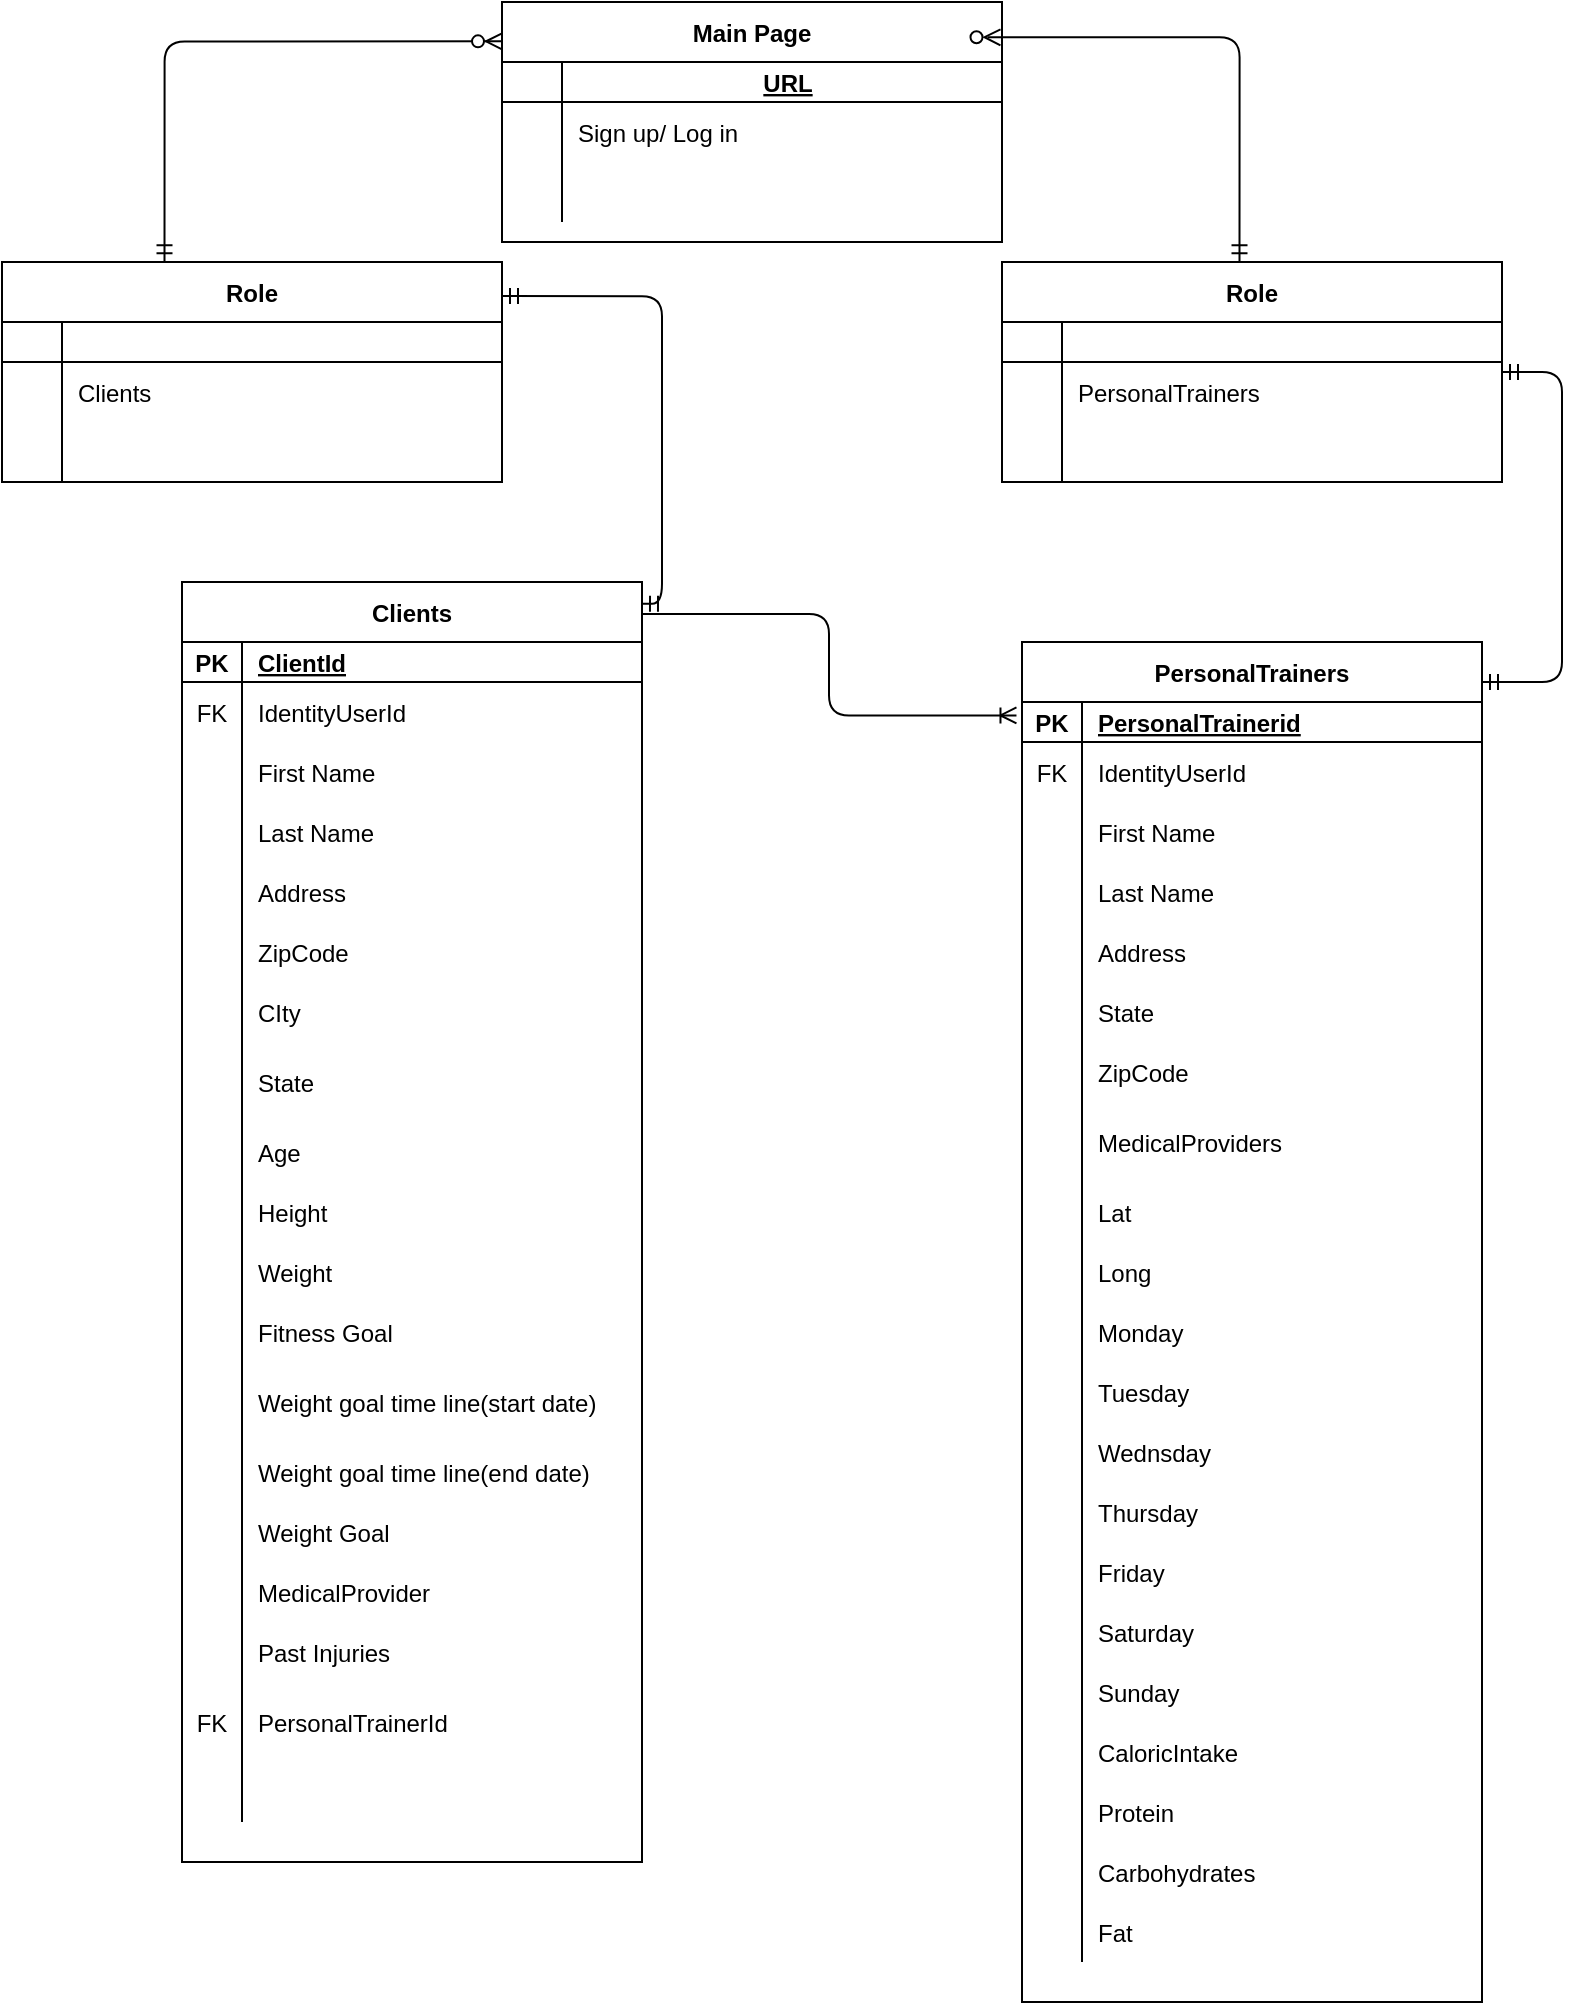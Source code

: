 <mxfile version="13.7.9" type="device"><diagram id="R2lEEEUBdFMjLlhIrx00" name="Page-1"><mxGraphModel dx="768" dy="1622" grid="1" gridSize="10" guides="1" tooltips="1" connect="1" arrows="1" fold="1" page="1" pageScale="1" pageWidth="850" pageHeight="1100" math="0" shadow="0" extFonts="Permanent Marker^https://fonts.googleapis.com/css?family=Permanent+Marker"><root><mxCell id="0"/><mxCell id="1" parent="0"/><mxCell id="dUUum6lANjDdnKaQdcMv-35" value="" style="edgeStyle=orthogonalEdgeStyle;fontSize=12;html=1;endArrow=ERzeroToMany;startArrow=ERmandOne;exitX=0.325;exitY=-0.003;exitDx=0;exitDy=0;exitPerimeter=0;entryX=0;entryY=0.164;entryDx=0;entryDy=0;entryPerimeter=0;" parent="1" source="C-vyLk0tnHw3VtMMgP7b-2" target="C-vyLk0tnHw3VtMMgP7b-13" edge="1"><mxGeometry width="100" height="100" relative="1" as="geometry"><mxPoint x="160" y="-60" as="sourcePoint"/><mxPoint x="270" y="-410" as="targetPoint"/></mxGeometry></mxCell><mxCell id="C-vyLk0tnHw3VtMMgP7b-13" value="Main Page" style="shape=table;startSize=30;container=1;collapsible=1;childLayout=tableLayout;fixedRows=1;rowLines=0;fontStyle=1;align=center;resizeLast=1;" parent="1" vertex="1"><mxGeometry x="270" y="-640" width="250" height="120" as="geometry"/></mxCell><mxCell id="C-vyLk0tnHw3VtMMgP7b-14" value="" style="shape=partialRectangle;collapsible=0;dropTarget=0;pointerEvents=0;fillColor=none;points=[[0,0.5],[1,0.5]];portConstraint=eastwest;top=0;left=0;right=0;bottom=1;" parent="C-vyLk0tnHw3VtMMgP7b-13" vertex="1"><mxGeometry y="30" width="250" height="20" as="geometry"/></mxCell><mxCell id="C-vyLk0tnHw3VtMMgP7b-15" value="" style="shape=partialRectangle;overflow=hidden;connectable=0;fillColor=none;top=0;left=0;bottom=0;right=0;fontStyle=1;" parent="C-vyLk0tnHw3VtMMgP7b-14" vertex="1"><mxGeometry width="30" height="20" as="geometry"/></mxCell><mxCell id="C-vyLk0tnHw3VtMMgP7b-16" value="URL" style="shape=partialRectangle;overflow=hidden;connectable=0;fillColor=none;top=0;left=0;bottom=0;right=0;align=center;spacingLeft=6;fontStyle=5;" parent="C-vyLk0tnHw3VtMMgP7b-14" vertex="1"><mxGeometry x="30" width="220" height="20" as="geometry"/></mxCell><mxCell id="C-vyLk0tnHw3VtMMgP7b-17" value="" style="shape=partialRectangle;collapsible=0;dropTarget=0;pointerEvents=0;fillColor=none;points=[[0,0.5],[1,0.5]];portConstraint=eastwest;top=0;left=0;right=0;bottom=0;" parent="C-vyLk0tnHw3VtMMgP7b-13" vertex="1"><mxGeometry y="50" width="250" height="30" as="geometry"/></mxCell><mxCell id="C-vyLk0tnHw3VtMMgP7b-18" value="" style="shape=partialRectangle;overflow=hidden;connectable=0;fillColor=none;top=0;left=0;bottom=0;right=0;" parent="C-vyLk0tnHw3VtMMgP7b-17" vertex="1"><mxGeometry width="30" height="30" as="geometry"/></mxCell><mxCell id="C-vyLk0tnHw3VtMMgP7b-19" value="Sign up/ Log in" style="shape=partialRectangle;overflow=hidden;connectable=0;fillColor=none;top=0;left=0;bottom=0;right=0;align=left;spacingLeft=6;" parent="C-vyLk0tnHw3VtMMgP7b-17" vertex="1"><mxGeometry x="30" width="220" height="30" as="geometry"/></mxCell><mxCell id="C-vyLk0tnHw3VtMMgP7b-20" value="" style="shape=partialRectangle;collapsible=0;dropTarget=0;pointerEvents=0;fillColor=none;points=[[0,0.5],[1,0.5]];portConstraint=eastwest;top=0;left=0;right=0;bottom=0;" parent="C-vyLk0tnHw3VtMMgP7b-13" vertex="1"><mxGeometry y="80" width="250" height="30" as="geometry"/></mxCell><mxCell id="C-vyLk0tnHw3VtMMgP7b-21" value="" style="shape=partialRectangle;overflow=hidden;connectable=0;fillColor=none;top=0;left=0;bottom=0;right=0;" parent="C-vyLk0tnHw3VtMMgP7b-20" vertex="1"><mxGeometry width="30" height="30" as="geometry"/></mxCell><mxCell id="C-vyLk0tnHw3VtMMgP7b-22" value="" style="shape=partialRectangle;overflow=hidden;connectable=0;fillColor=none;top=0;left=0;bottom=0;right=0;align=left;spacingLeft=6;" parent="C-vyLk0tnHw3VtMMgP7b-20" vertex="1"><mxGeometry x="30" width="220" height="30" as="geometry"/></mxCell><mxCell id="PxkCsWGZESOvY6y4Vche-11" value="" style="edgeStyle=orthogonalEdgeStyle;fontSize=12;html=1;endArrow=ERzeroToMany;startArrow=ERmandOne;exitX=0.475;exitY=-0.003;exitDx=0;exitDy=0;exitPerimeter=0;entryX=0.997;entryY=0.147;entryDx=0;entryDy=0;entryPerimeter=0;" parent="1" source="PxkCsWGZESOvY6y4Vche-1" target="C-vyLk0tnHw3VtMMgP7b-13" edge="1"><mxGeometry width="100" height="100" relative="1" as="geometry"><mxPoint x="620" y="-490.01" as="sourcePoint"/><mxPoint x="778.75" y="-610.0" as="targetPoint"/></mxGeometry></mxCell><mxCell id="C-vyLk0tnHw3VtMMgP7b-2" value="Role" style="shape=table;startSize=30;container=1;collapsible=1;childLayout=tableLayout;fixedRows=1;rowLines=0;fontStyle=1;align=center;resizeLast=1;" parent="1" vertex="1"><mxGeometry x="20" y="-510" width="250" height="110" as="geometry"/></mxCell><mxCell id="C-vyLk0tnHw3VtMMgP7b-3" value="" style="shape=partialRectangle;collapsible=0;dropTarget=0;pointerEvents=0;fillColor=none;points=[[0,0.5],[1,0.5]];portConstraint=eastwest;top=0;left=0;right=0;bottom=1;" parent="C-vyLk0tnHw3VtMMgP7b-2" vertex="1"><mxGeometry y="30" width="250" height="20" as="geometry"/></mxCell><mxCell id="C-vyLk0tnHw3VtMMgP7b-4" value="" style="shape=partialRectangle;overflow=hidden;connectable=0;fillColor=none;top=0;left=0;bottom=0;right=0;fontStyle=1;" parent="C-vyLk0tnHw3VtMMgP7b-3" vertex="1"><mxGeometry width="30" height="20" as="geometry"/></mxCell><mxCell id="C-vyLk0tnHw3VtMMgP7b-5" value="" style="shape=partialRectangle;overflow=hidden;connectable=0;fillColor=none;top=0;left=0;bottom=0;right=0;align=left;spacingLeft=6;fontStyle=5;" parent="C-vyLk0tnHw3VtMMgP7b-3" vertex="1"><mxGeometry x="30" width="220" height="20" as="geometry"/></mxCell><mxCell id="C-vyLk0tnHw3VtMMgP7b-6" value="" style="shape=partialRectangle;collapsible=0;dropTarget=0;pointerEvents=0;fillColor=none;points=[[0,0.5],[1,0.5]];portConstraint=eastwest;top=0;left=0;right=0;bottom=0;" parent="C-vyLk0tnHw3VtMMgP7b-2" vertex="1"><mxGeometry y="50" width="250" height="30" as="geometry"/></mxCell><mxCell id="C-vyLk0tnHw3VtMMgP7b-7" value="" style="shape=partialRectangle;overflow=hidden;connectable=0;fillColor=none;top=0;left=0;bottom=0;right=0;" parent="C-vyLk0tnHw3VtMMgP7b-6" vertex="1"><mxGeometry width="30" height="30" as="geometry"/></mxCell><mxCell id="C-vyLk0tnHw3VtMMgP7b-8" value="Clients" style="shape=partialRectangle;overflow=hidden;connectable=0;fillColor=none;top=0;left=0;bottom=0;right=0;align=left;spacingLeft=6;" parent="C-vyLk0tnHw3VtMMgP7b-6" vertex="1"><mxGeometry x="30" width="220" height="30" as="geometry"/></mxCell><mxCell id="C-vyLk0tnHw3VtMMgP7b-9" value="" style="shape=partialRectangle;collapsible=0;dropTarget=0;pointerEvents=0;fillColor=none;points=[[0,0.5],[1,0.5]];portConstraint=eastwest;top=0;left=0;right=0;bottom=0;" parent="C-vyLk0tnHw3VtMMgP7b-2" vertex="1"><mxGeometry y="80" width="250" height="30" as="geometry"/></mxCell><mxCell id="C-vyLk0tnHw3VtMMgP7b-10" value="" style="shape=partialRectangle;overflow=hidden;connectable=0;fillColor=none;top=0;left=0;bottom=0;right=0;" parent="C-vyLk0tnHw3VtMMgP7b-9" vertex="1"><mxGeometry width="30" height="30" as="geometry"/></mxCell><mxCell id="C-vyLk0tnHw3VtMMgP7b-11" value="" style="shape=partialRectangle;overflow=hidden;connectable=0;fillColor=none;top=0;left=0;bottom=0;right=0;align=left;spacingLeft=6;" parent="C-vyLk0tnHw3VtMMgP7b-9" vertex="1"><mxGeometry x="30" width="220" height="30" as="geometry"/></mxCell><mxCell id="PxkCsWGZESOvY6y4Vche-1" value="Role" style="shape=table;startSize=30;container=1;collapsible=1;childLayout=tableLayout;fixedRows=1;rowLines=0;fontStyle=1;align=center;resizeLast=1;" parent="1" vertex="1"><mxGeometry x="520" y="-510" width="250" height="110" as="geometry"/></mxCell><mxCell id="PxkCsWGZESOvY6y4Vche-2" value="" style="shape=partialRectangle;collapsible=0;dropTarget=0;pointerEvents=0;fillColor=none;points=[[0,0.5],[1,0.5]];portConstraint=eastwest;top=0;left=0;right=0;bottom=1;" parent="PxkCsWGZESOvY6y4Vche-1" vertex="1"><mxGeometry y="30" width="250" height="20" as="geometry"/></mxCell><mxCell id="PxkCsWGZESOvY6y4Vche-3" value="" style="shape=partialRectangle;overflow=hidden;connectable=0;fillColor=none;top=0;left=0;bottom=0;right=0;fontStyle=1;" parent="PxkCsWGZESOvY6y4Vche-2" vertex="1"><mxGeometry width="30" height="20" as="geometry"/></mxCell><mxCell id="PxkCsWGZESOvY6y4Vche-4" value="" style="shape=partialRectangle;overflow=hidden;connectable=0;fillColor=none;top=0;left=0;bottom=0;right=0;align=left;spacingLeft=6;fontStyle=5;" parent="PxkCsWGZESOvY6y4Vche-2" vertex="1"><mxGeometry x="30" width="220" height="20" as="geometry"/></mxCell><mxCell id="PxkCsWGZESOvY6y4Vche-5" value="" style="shape=partialRectangle;collapsible=0;dropTarget=0;pointerEvents=0;fillColor=none;points=[[0,0.5],[1,0.5]];portConstraint=eastwest;top=0;left=0;right=0;bottom=0;" parent="PxkCsWGZESOvY6y4Vche-1" vertex="1"><mxGeometry y="50" width="250" height="30" as="geometry"/></mxCell><mxCell id="PxkCsWGZESOvY6y4Vche-6" value="" style="shape=partialRectangle;overflow=hidden;connectable=0;fillColor=none;top=0;left=0;bottom=0;right=0;" parent="PxkCsWGZESOvY6y4Vche-5" vertex="1"><mxGeometry width="30" height="30" as="geometry"/></mxCell><mxCell id="PxkCsWGZESOvY6y4Vche-7" value="PersonalTrainers" style="shape=partialRectangle;overflow=hidden;connectable=0;fillColor=none;top=0;left=0;bottom=0;right=0;align=left;spacingLeft=6;" parent="PxkCsWGZESOvY6y4Vche-5" vertex="1"><mxGeometry x="30" width="220" height="30" as="geometry"/></mxCell><mxCell id="PxkCsWGZESOvY6y4Vche-8" value="" style="shape=partialRectangle;collapsible=0;dropTarget=0;pointerEvents=0;fillColor=none;points=[[0,0.5],[1,0.5]];portConstraint=eastwest;top=0;left=0;right=0;bottom=0;" parent="PxkCsWGZESOvY6y4Vche-1" vertex="1"><mxGeometry y="80" width="250" height="30" as="geometry"/></mxCell><mxCell id="PxkCsWGZESOvY6y4Vche-9" value="" style="shape=partialRectangle;overflow=hidden;connectable=0;fillColor=none;top=0;left=0;bottom=0;right=0;" parent="PxkCsWGZESOvY6y4Vche-8" vertex="1"><mxGeometry width="30" height="30" as="geometry"/></mxCell><mxCell id="PxkCsWGZESOvY6y4Vche-10" value="" style="shape=partialRectangle;overflow=hidden;connectable=0;fillColor=none;top=0;left=0;bottom=0;right=0;align=left;spacingLeft=6;" parent="PxkCsWGZESOvY6y4Vche-8" vertex="1"><mxGeometry x="30" width="220" height="30" as="geometry"/></mxCell><mxCell id="PxkCsWGZESOvY6y4Vche-87" value="" style="edgeStyle=elbowEdgeStyle;fontSize=12;html=1;endArrow=ERoneToMany;exitX=0.997;exitY=0.025;exitDx=0;exitDy=0;exitPerimeter=0;entryX=-0.012;entryY=0.054;entryDx=0;entryDy=0;entryPerimeter=0;" parent="1" source="C-vyLk0tnHw3VtMMgP7b-23" target="PxkCsWGZESOvY6y4Vche-47" edge="1"><mxGeometry width="100" height="100" relative="1" as="geometry"><mxPoint x="530" y="-380" as="sourcePoint"/><mxPoint x="510" y="-200" as="targetPoint"/></mxGeometry></mxCell><mxCell id="C-vyLk0tnHw3VtMMgP7b-23" value="Clients" style="shape=table;startSize=30;container=1;collapsible=1;childLayout=tableLayout;fixedRows=1;rowLines=0;fontStyle=1;align=center;resizeLast=1;" parent="1" vertex="1"><mxGeometry x="110" y="-350" width="230" height="640" as="geometry"/></mxCell><mxCell id="C-vyLk0tnHw3VtMMgP7b-24" value="" style="shape=partialRectangle;collapsible=0;dropTarget=0;pointerEvents=0;fillColor=none;points=[[0,0.5],[1,0.5]];portConstraint=eastwest;top=0;left=0;right=0;bottom=1;" parent="C-vyLk0tnHw3VtMMgP7b-23" vertex="1"><mxGeometry y="30" width="230" height="20" as="geometry"/></mxCell><mxCell id="C-vyLk0tnHw3VtMMgP7b-25" value="PK" style="shape=partialRectangle;overflow=hidden;connectable=0;fillColor=none;top=0;left=0;bottom=0;right=0;fontStyle=1;" parent="C-vyLk0tnHw3VtMMgP7b-24" vertex="1"><mxGeometry width="30" height="20" as="geometry"/></mxCell><mxCell id="C-vyLk0tnHw3VtMMgP7b-26" value="ClientId" style="shape=partialRectangle;overflow=hidden;connectable=0;fillColor=none;top=0;left=0;bottom=0;right=0;align=left;spacingLeft=6;fontStyle=5;" parent="C-vyLk0tnHw3VtMMgP7b-24" vertex="1"><mxGeometry x="30" width="200" height="20" as="geometry"/></mxCell><mxCell id="PxkCsWGZESOvY6y4Vche-12" value="" style="shape=partialRectangle;collapsible=0;dropTarget=0;pointerEvents=0;fillColor=none;points=[[0,0.5],[1,0.5]];portConstraint=eastwest;top=0;left=0;right=0;bottom=0;" parent="C-vyLk0tnHw3VtMMgP7b-23" vertex="1"><mxGeometry y="50" width="230" height="30" as="geometry"/></mxCell><mxCell id="PxkCsWGZESOvY6y4Vche-13" value="FK" style="shape=partialRectangle;overflow=hidden;connectable=0;fillColor=none;top=0;left=0;bottom=0;right=0;" parent="PxkCsWGZESOvY6y4Vche-12" vertex="1"><mxGeometry width="30" height="30" as="geometry"/></mxCell><mxCell id="PxkCsWGZESOvY6y4Vche-14" value="IdentityUserId" style="shape=partialRectangle;overflow=hidden;connectable=0;fillColor=none;top=0;left=0;bottom=0;right=0;align=left;spacingLeft=6;" parent="PxkCsWGZESOvY6y4Vche-12" vertex="1"><mxGeometry x="30" width="200" height="30" as="geometry"/></mxCell><mxCell id="dUUum6lANjDdnKaQdcMv-14" value="" style="shape=partialRectangle;collapsible=0;dropTarget=0;pointerEvents=0;fillColor=none;points=[[0,0.5],[1,0.5]];portConstraint=eastwest;top=0;left=0;right=0;bottom=0;" parent="C-vyLk0tnHw3VtMMgP7b-23" vertex="1"><mxGeometry y="80" width="230" height="30" as="geometry"/></mxCell><mxCell id="dUUum6lANjDdnKaQdcMv-15" value="" style="shape=partialRectangle;overflow=hidden;connectable=0;fillColor=none;top=0;left=0;bottom=0;right=0;" parent="dUUum6lANjDdnKaQdcMv-14" vertex="1"><mxGeometry width="30" height="30" as="geometry"/></mxCell><mxCell id="dUUum6lANjDdnKaQdcMv-16" value="First Name" style="shape=partialRectangle;overflow=hidden;connectable=0;fillColor=none;top=0;left=0;bottom=0;right=0;align=left;spacingLeft=6;" parent="dUUum6lANjDdnKaQdcMv-14" vertex="1"><mxGeometry x="30" width="200" height="30" as="geometry"/></mxCell><mxCell id="dUUum6lANjDdnKaQdcMv-17" value="" style="shape=partialRectangle;collapsible=0;dropTarget=0;pointerEvents=0;fillColor=none;points=[[0,0.5],[1,0.5]];portConstraint=eastwest;top=0;left=0;right=0;bottom=0;" parent="C-vyLk0tnHw3VtMMgP7b-23" vertex="1"><mxGeometry y="110" width="230" height="30" as="geometry"/></mxCell><mxCell id="dUUum6lANjDdnKaQdcMv-18" value="" style="shape=partialRectangle;overflow=hidden;connectable=0;fillColor=none;top=0;left=0;bottom=0;right=0;" parent="dUUum6lANjDdnKaQdcMv-17" vertex="1"><mxGeometry width="30" height="30" as="geometry"/></mxCell><mxCell id="dUUum6lANjDdnKaQdcMv-19" value="Last Name" style="shape=partialRectangle;overflow=hidden;connectable=0;fillColor=none;top=0;left=0;bottom=0;right=0;align=left;spacingLeft=6;" parent="dUUum6lANjDdnKaQdcMv-17" vertex="1"><mxGeometry x="30" width="200" height="30" as="geometry"/></mxCell><mxCell id="dUUum6lANjDdnKaQdcMv-20" value="" style="shape=partialRectangle;collapsible=0;dropTarget=0;pointerEvents=0;fillColor=none;points=[[0,0.5],[1,0.5]];portConstraint=eastwest;top=0;left=0;right=0;bottom=0;" parent="C-vyLk0tnHw3VtMMgP7b-23" vertex="1"><mxGeometry y="140" width="230" height="30" as="geometry"/></mxCell><mxCell id="dUUum6lANjDdnKaQdcMv-21" value="" style="shape=partialRectangle;overflow=hidden;connectable=0;fillColor=none;top=0;left=0;bottom=0;right=0;" parent="dUUum6lANjDdnKaQdcMv-20" vertex="1"><mxGeometry width="30" height="30" as="geometry"/></mxCell><mxCell id="dUUum6lANjDdnKaQdcMv-22" value="Address" style="shape=partialRectangle;overflow=hidden;connectable=0;fillColor=none;top=0;left=0;bottom=0;right=0;align=left;spacingLeft=6;" parent="dUUum6lANjDdnKaQdcMv-20" vertex="1"><mxGeometry x="30" width="200" height="30" as="geometry"/></mxCell><mxCell id="dUUum6lANjDdnKaQdcMv-23" value="" style="shape=partialRectangle;collapsible=0;dropTarget=0;pointerEvents=0;fillColor=none;points=[[0,0.5],[1,0.5]];portConstraint=eastwest;top=0;left=0;right=0;bottom=0;" parent="C-vyLk0tnHw3VtMMgP7b-23" vertex="1"><mxGeometry y="170" width="230" height="30" as="geometry"/></mxCell><mxCell id="dUUum6lANjDdnKaQdcMv-24" value="" style="shape=partialRectangle;overflow=hidden;connectable=0;fillColor=none;top=0;left=0;bottom=0;right=0;" parent="dUUum6lANjDdnKaQdcMv-23" vertex="1"><mxGeometry width="30" height="30" as="geometry"/></mxCell><mxCell id="dUUum6lANjDdnKaQdcMv-25" value="ZipCode" style="shape=partialRectangle;overflow=hidden;connectable=0;fillColor=none;top=0;left=0;bottom=0;right=0;align=left;spacingLeft=6;" parent="dUUum6lANjDdnKaQdcMv-23" vertex="1"><mxGeometry x="30" width="200" height="30" as="geometry"/></mxCell><mxCell id="dUUum6lANjDdnKaQdcMv-26" value="" style="shape=partialRectangle;collapsible=0;dropTarget=0;pointerEvents=0;fillColor=none;points=[[0,0.5],[1,0.5]];portConstraint=eastwest;top=0;left=0;right=0;bottom=0;" parent="C-vyLk0tnHw3VtMMgP7b-23" vertex="1"><mxGeometry y="200" width="230" height="30" as="geometry"/></mxCell><mxCell id="dUUum6lANjDdnKaQdcMv-27" value="" style="shape=partialRectangle;overflow=hidden;connectable=0;fillColor=none;top=0;left=0;bottom=0;right=0;" parent="dUUum6lANjDdnKaQdcMv-26" vertex="1"><mxGeometry width="30" height="30" as="geometry"/></mxCell><mxCell id="dUUum6lANjDdnKaQdcMv-28" value="CIty" style="shape=partialRectangle;overflow=hidden;connectable=0;fillColor=none;top=0;left=0;bottom=0;right=0;align=left;spacingLeft=6;" parent="dUUum6lANjDdnKaQdcMv-26" vertex="1"><mxGeometry x="30" width="200" height="30" as="geometry"/></mxCell><mxCell id="dUUum6lANjDdnKaQdcMv-29" value="" style="shape=partialRectangle;collapsible=0;dropTarget=0;pointerEvents=0;fillColor=none;points=[[0,0.5],[1,0.5]];portConstraint=eastwest;top=0;left=0;right=0;bottom=0;" parent="C-vyLk0tnHw3VtMMgP7b-23" vertex="1"><mxGeometry y="230" width="230" height="40" as="geometry"/></mxCell><mxCell id="dUUum6lANjDdnKaQdcMv-30" value="" style="shape=partialRectangle;overflow=hidden;connectable=0;fillColor=none;top=0;left=0;bottom=0;right=0;" parent="dUUum6lANjDdnKaQdcMv-29" vertex="1"><mxGeometry width="30" height="40" as="geometry"/></mxCell><mxCell id="dUUum6lANjDdnKaQdcMv-31" value="State" style="shape=partialRectangle;overflow=hidden;connectable=0;fillColor=none;top=0;left=0;bottom=0;right=0;align=left;spacingLeft=6;" parent="dUUum6lANjDdnKaQdcMv-29" vertex="1"><mxGeometry x="30" width="200" height="40" as="geometry"/></mxCell><mxCell id="MK4iTB5ril6dGQUbLfYC-45" value="" style="shape=partialRectangle;collapsible=0;dropTarget=0;pointerEvents=0;fillColor=none;top=0;left=0;bottom=0;right=0;points=[[0,0.5],[1,0.5]];portConstraint=eastwest;" parent="C-vyLk0tnHw3VtMMgP7b-23" vertex="1"><mxGeometry y="270" width="230" height="30" as="geometry"/></mxCell><mxCell id="MK4iTB5ril6dGQUbLfYC-46" value="" style="shape=partialRectangle;connectable=0;fillColor=none;top=0;left=0;bottom=0;right=0;editable=1;overflow=hidden;" parent="MK4iTB5ril6dGQUbLfYC-45" vertex="1"><mxGeometry width="30" height="30" as="geometry"/></mxCell><mxCell id="MK4iTB5ril6dGQUbLfYC-47" value="Age" style="shape=partialRectangle;connectable=0;fillColor=none;top=0;left=0;bottom=0;right=0;align=left;spacingLeft=6;overflow=hidden;" parent="MK4iTB5ril6dGQUbLfYC-45" vertex="1"><mxGeometry x="30" width="200" height="30" as="geometry"/></mxCell><mxCell id="MK4iTB5ril6dGQUbLfYC-48" value="" style="shape=partialRectangle;collapsible=0;dropTarget=0;pointerEvents=0;fillColor=none;top=0;left=0;bottom=0;right=0;points=[[0,0.5],[1,0.5]];portConstraint=eastwest;" parent="C-vyLk0tnHw3VtMMgP7b-23" vertex="1"><mxGeometry y="300" width="230" height="30" as="geometry"/></mxCell><mxCell id="MK4iTB5ril6dGQUbLfYC-49" value="" style="shape=partialRectangle;connectable=0;fillColor=none;top=0;left=0;bottom=0;right=0;editable=1;overflow=hidden;" parent="MK4iTB5ril6dGQUbLfYC-48" vertex="1"><mxGeometry width="30" height="30" as="geometry"/></mxCell><mxCell id="MK4iTB5ril6dGQUbLfYC-50" value="Height" style="shape=partialRectangle;connectable=0;fillColor=none;top=0;left=0;bottom=0;right=0;align=left;spacingLeft=6;overflow=hidden;" parent="MK4iTB5ril6dGQUbLfYC-48" vertex="1"><mxGeometry x="30" width="200" height="30" as="geometry"/></mxCell><mxCell id="MK4iTB5ril6dGQUbLfYC-51" value="" style="shape=partialRectangle;collapsible=0;dropTarget=0;pointerEvents=0;fillColor=none;top=0;left=0;bottom=0;right=0;points=[[0,0.5],[1,0.5]];portConstraint=eastwest;" parent="C-vyLk0tnHw3VtMMgP7b-23" vertex="1"><mxGeometry y="330" width="230" height="30" as="geometry"/></mxCell><mxCell id="MK4iTB5ril6dGQUbLfYC-52" value="" style="shape=partialRectangle;connectable=0;fillColor=none;top=0;left=0;bottom=0;right=0;editable=1;overflow=hidden;" parent="MK4iTB5ril6dGQUbLfYC-51" vertex="1"><mxGeometry width="30" height="30" as="geometry"/></mxCell><mxCell id="MK4iTB5ril6dGQUbLfYC-53" value="Weight" style="shape=partialRectangle;connectable=0;fillColor=none;top=0;left=0;bottom=0;right=0;align=left;spacingLeft=6;overflow=hidden;" parent="MK4iTB5ril6dGQUbLfYC-51" vertex="1"><mxGeometry x="30" width="200" height="30" as="geometry"/></mxCell><mxCell id="51z0zAVbFKLgSq5puaqN-16" value="" style="shape=partialRectangle;collapsible=0;dropTarget=0;pointerEvents=0;fillColor=none;top=0;left=0;bottom=0;right=0;points=[[0,0.5],[1,0.5]];portConstraint=eastwest;" vertex="1" parent="C-vyLk0tnHw3VtMMgP7b-23"><mxGeometry y="360" width="230" height="30" as="geometry"/></mxCell><mxCell id="51z0zAVbFKLgSq5puaqN-17" value="" style="shape=partialRectangle;connectable=0;fillColor=none;top=0;left=0;bottom=0;right=0;editable=1;overflow=hidden;" vertex="1" parent="51z0zAVbFKLgSq5puaqN-16"><mxGeometry width="30" height="30" as="geometry"/></mxCell><mxCell id="51z0zAVbFKLgSq5puaqN-18" value="Fitness Goal" style="shape=partialRectangle;connectable=0;fillColor=none;top=0;left=0;bottom=0;right=0;align=left;spacingLeft=6;overflow=hidden;" vertex="1" parent="51z0zAVbFKLgSq5puaqN-16"><mxGeometry x="30" width="200" height="30" as="geometry"/></mxCell><mxCell id="51z0zAVbFKLgSq5puaqN-13" value="" style="shape=partialRectangle;collapsible=0;dropTarget=0;pointerEvents=0;fillColor=none;top=0;left=0;bottom=0;right=0;points=[[0,0.5],[1,0.5]];portConstraint=eastwest;" vertex="1" parent="C-vyLk0tnHw3VtMMgP7b-23"><mxGeometry y="390" width="230" height="40" as="geometry"/></mxCell><mxCell id="51z0zAVbFKLgSq5puaqN-14" value="" style="shape=partialRectangle;connectable=0;fillColor=none;top=0;left=0;bottom=0;right=0;editable=1;overflow=hidden;" vertex="1" parent="51z0zAVbFKLgSq5puaqN-13"><mxGeometry width="30" height="40" as="geometry"/></mxCell><mxCell id="51z0zAVbFKLgSq5puaqN-15" value="Weight goal time line(start date)" style="shape=partialRectangle;connectable=0;fillColor=none;top=0;left=0;bottom=0;right=0;align=left;spacingLeft=6;overflow=hidden;" vertex="1" parent="51z0zAVbFKLgSq5puaqN-13"><mxGeometry x="30" width="200" height="40" as="geometry"/></mxCell><mxCell id="51z0zAVbFKLgSq5puaqN-19" value="" style="shape=partialRectangle;collapsible=0;dropTarget=0;pointerEvents=0;fillColor=none;top=0;left=0;bottom=0;right=0;points=[[0,0.5],[1,0.5]];portConstraint=eastwest;" vertex="1" parent="C-vyLk0tnHw3VtMMgP7b-23"><mxGeometry y="430" width="230" height="30" as="geometry"/></mxCell><mxCell id="51z0zAVbFKLgSq5puaqN-20" value="" style="shape=partialRectangle;connectable=0;fillColor=none;top=0;left=0;bottom=0;right=0;editable=1;overflow=hidden;" vertex="1" parent="51z0zAVbFKLgSq5puaqN-19"><mxGeometry width="30" height="30" as="geometry"/></mxCell><mxCell id="51z0zAVbFKLgSq5puaqN-21" value="Weight goal time line(end date)" style="shape=partialRectangle;connectable=0;fillColor=none;top=0;left=0;bottom=0;right=0;align=left;spacingLeft=6;overflow=hidden;" vertex="1" parent="51z0zAVbFKLgSq5puaqN-19"><mxGeometry x="30" width="200" height="30" as="geometry"/></mxCell><mxCell id="51z0zAVbFKLgSq5puaqN-22" value="" style="shape=partialRectangle;collapsible=0;dropTarget=0;pointerEvents=0;fillColor=none;top=0;left=0;bottom=0;right=0;points=[[0,0.5],[1,0.5]];portConstraint=eastwest;" vertex="1" parent="C-vyLk0tnHw3VtMMgP7b-23"><mxGeometry y="460" width="230" height="30" as="geometry"/></mxCell><mxCell id="51z0zAVbFKLgSq5puaqN-23" value="" style="shape=partialRectangle;connectable=0;fillColor=none;top=0;left=0;bottom=0;right=0;editable=1;overflow=hidden;" vertex="1" parent="51z0zAVbFKLgSq5puaqN-22"><mxGeometry width="30" height="30" as="geometry"/></mxCell><mxCell id="51z0zAVbFKLgSq5puaqN-24" value="Weight Goal" style="shape=partialRectangle;connectable=0;fillColor=none;top=0;left=0;bottom=0;right=0;align=left;spacingLeft=6;overflow=hidden;" vertex="1" parent="51z0zAVbFKLgSq5puaqN-22"><mxGeometry x="30" width="200" height="30" as="geometry"/></mxCell><mxCell id="MK4iTB5ril6dGQUbLfYC-54" value="" style="shape=partialRectangle;collapsible=0;dropTarget=0;pointerEvents=0;fillColor=none;top=0;left=0;bottom=0;right=0;points=[[0,0.5],[1,0.5]];portConstraint=eastwest;" parent="C-vyLk0tnHw3VtMMgP7b-23" vertex="1"><mxGeometry y="490" width="230" height="30" as="geometry"/></mxCell><mxCell id="MK4iTB5ril6dGQUbLfYC-55" value="" style="shape=partialRectangle;connectable=0;fillColor=none;top=0;left=0;bottom=0;right=0;editable=1;overflow=hidden;" parent="MK4iTB5ril6dGQUbLfYC-54" vertex="1"><mxGeometry width="30" height="30" as="geometry"/></mxCell><mxCell id="MK4iTB5ril6dGQUbLfYC-56" value="MedicalProvider" style="shape=partialRectangle;connectable=0;fillColor=none;top=0;left=0;bottom=0;right=0;align=left;spacingLeft=6;overflow=hidden;" parent="MK4iTB5ril6dGQUbLfYC-54" vertex="1"><mxGeometry x="30" width="200" height="30" as="geometry"/></mxCell><mxCell id="MK4iTB5ril6dGQUbLfYC-42" value="" style="shape=partialRectangle;collapsible=0;dropTarget=0;pointerEvents=0;fillColor=none;top=0;left=0;bottom=0;right=0;points=[[0,0.5],[1,0.5]];portConstraint=eastwest;" parent="C-vyLk0tnHw3VtMMgP7b-23" vertex="1"><mxGeometry y="520" width="230" height="30" as="geometry"/></mxCell><mxCell id="MK4iTB5ril6dGQUbLfYC-43" value="" style="shape=partialRectangle;connectable=0;fillColor=none;top=0;left=0;bottom=0;right=0;editable=1;overflow=hidden;" parent="MK4iTB5ril6dGQUbLfYC-42" vertex="1"><mxGeometry width="30" height="30" as="geometry"/></mxCell><mxCell id="MK4iTB5ril6dGQUbLfYC-44" value="Past Injuries" style="shape=partialRectangle;connectable=0;fillColor=none;top=0;left=0;bottom=0;right=0;align=left;spacingLeft=6;overflow=hidden;" parent="MK4iTB5ril6dGQUbLfYC-42" vertex="1"><mxGeometry x="30" width="200" height="30" as="geometry"/></mxCell><mxCell id="51z0zAVbFKLgSq5puaqN-4" value="" style="shape=partialRectangle;collapsible=0;dropTarget=0;pointerEvents=0;fillColor=none;top=0;left=0;bottom=0;right=0;points=[[0,0.5],[1,0.5]];portConstraint=eastwest;" vertex="1" parent="C-vyLk0tnHw3VtMMgP7b-23"><mxGeometry y="550" width="230" height="40" as="geometry"/></mxCell><mxCell id="51z0zAVbFKLgSq5puaqN-5" value="FK" style="shape=partialRectangle;connectable=0;fillColor=none;top=0;left=0;bottom=0;right=0;editable=1;overflow=hidden;" vertex="1" parent="51z0zAVbFKLgSq5puaqN-4"><mxGeometry width="30" height="40" as="geometry"/></mxCell><mxCell id="51z0zAVbFKLgSq5puaqN-6" value="PersonalTrainerId" style="shape=partialRectangle;connectable=0;fillColor=none;top=0;left=0;bottom=0;right=0;align=left;spacingLeft=6;overflow=hidden;" vertex="1" parent="51z0zAVbFKLgSq5puaqN-4"><mxGeometry x="30" width="200" height="40" as="geometry"/></mxCell><mxCell id="51z0zAVbFKLgSq5puaqN-25" value="" style="shape=partialRectangle;collapsible=0;dropTarget=0;pointerEvents=0;fillColor=none;top=0;left=0;bottom=0;right=0;points=[[0,0.5],[1,0.5]];portConstraint=eastwest;" vertex="1" parent="C-vyLk0tnHw3VtMMgP7b-23"><mxGeometry y="590" width="230" height="30" as="geometry"/></mxCell><mxCell id="51z0zAVbFKLgSq5puaqN-26" value="" style="shape=partialRectangle;connectable=0;fillColor=none;top=0;left=0;bottom=0;right=0;editable=1;overflow=hidden;" vertex="1" parent="51z0zAVbFKLgSq5puaqN-25"><mxGeometry width="30" height="30" as="geometry"/></mxCell><mxCell id="51z0zAVbFKLgSq5puaqN-27" value="" style="shape=partialRectangle;connectable=0;fillColor=none;top=0;left=0;bottom=0;right=0;align=left;spacingLeft=6;overflow=hidden;" vertex="1" parent="51z0zAVbFKLgSq5puaqN-25"><mxGeometry x="30" width="200" height="30" as="geometry"/></mxCell><mxCell id="PxkCsWGZESOvY6y4Vche-47" value="PersonalTrainers" style="shape=table;startSize=30;container=1;collapsible=1;childLayout=tableLayout;fixedRows=1;rowLines=0;fontStyle=1;align=center;resizeLast=1;" parent="1" vertex="1"><mxGeometry x="530" y="-320" width="230" height="680" as="geometry"/></mxCell><mxCell id="PxkCsWGZESOvY6y4Vche-48" value="" style="shape=partialRectangle;collapsible=0;dropTarget=0;pointerEvents=0;fillColor=none;points=[[0,0.5],[1,0.5]];portConstraint=eastwest;top=0;left=0;right=0;bottom=1;" parent="PxkCsWGZESOvY6y4Vche-47" vertex="1"><mxGeometry y="30" width="230" height="20" as="geometry"/></mxCell><mxCell id="PxkCsWGZESOvY6y4Vche-49" value="PK" style="shape=partialRectangle;overflow=hidden;connectable=0;fillColor=none;top=0;left=0;bottom=0;right=0;fontStyle=1;" parent="PxkCsWGZESOvY6y4Vche-48" vertex="1"><mxGeometry width="30" height="20" as="geometry"/></mxCell><mxCell id="PxkCsWGZESOvY6y4Vche-50" value="PersonalTrainerid" style="shape=partialRectangle;overflow=hidden;connectable=0;fillColor=none;top=0;left=0;bottom=0;right=0;align=left;spacingLeft=6;fontStyle=5;" parent="PxkCsWGZESOvY6y4Vche-48" vertex="1"><mxGeometry x="30" width="200" height="20" as="geometry"/></mxCell><mxCell id="PxkCsWGZESOvY6y4Vche-51" value="" style="shape=partialRectangle;collapsible=0;dropTarget=0;pointerEvents=0;fillColor=none;points=[[0,0.5],[1,0.5]];portConstraint=eastwest;top=0;left=0;right=0;bottom=0;" parent="PxkCsWGZESOvY6y4Vche-47" vertex="1"><mxGeometry y="50" width="230" height="30" as="geometry"/></mxCell><mxCell id="PxkCsWGZESOvY6y4Vche-52" value="FK" style="shape=partialRectangle;overflow=hidden;connectable=0;fillColor=none;top=0;left=0;bottom=0;right=0;" parent="PxkCsWGZESOvY6y4Vche-51" vertex="1"><mxGeometry width="30" height="30" as="geometry"/></mxCell><mxCell id="PxkCsWGZESOvY6y4Vche-53" value="IdentityUserId" style="shape=partialRectangle;overflow=hidden;connectable=0;fillColor=none;top=0;left=0;bottom=0;right=0;align=left;spacingLeft=6;" parent="PxkCsWGZESOvY6y4Vche-51" vertex="1"><mxGeometry x="30" width="200" height="30" as="geometry"/></mxCell><mxCell id="PxkCsWGZESOvY6y4Vche-54" value="" style="shape=partialRectangle;collapsible=0;dropTarget=0;pointerEvents=0;fillColor=none;points=[[0,0.5],[1,0.5]];portConstraint=eastwest;top=0;left=0;right=0;bottom=0;" parent="PxkCsWGZESOvY6y4Vche-47" vertex="1"><mxGeometry y="80" width="230" height="30" as="geometry"/></mxCell><mxCell id="PxkCsWGZESOvY6y4Vche-55" value="" style="shape=partialRectangle;overflow=hidden;connectable=0;fillColor=none;top=0;left=0;bottom=0;right=0;" parent="PxkCsWGZESOvY6y4Vche-54" vertex="1"><mxGeometry width="30" height="30" as="geometry"/></mxCell><mxCell id="PxkCsWGZESOvY6y4Vche-56" value="First Name" style="shape=partialRectangle;overflow=hidden;connectable=0;fillColor=none;top=0;left=0;bottom=0;right=0;align=left;spacingLeft=6;" parent="PxkCsWGZESOvY6y4Vche-54" vertex="1"><mxGeometry x="30" width="200" height="30" as="geometry"/></mxCell><mxCell id="PxkCsWGZESOvY6y4Vche-57" value="" style="shape=partialRectangle;collapsible=0;dropTarget=0;pointerEvents=0;fillColor=none;points=[[0,0.5],[1,0.5]];portConstraint=eastwest;top=0;left=0;right=0;bottom=0;" parent="PxkCsWGZESOvY6y4Vche-47" vertex="1"><mxGeometry y="110" width="230" height="30" as="geometry"/></mxCell><mxCell id="PxkCsWGZESOvY6y4Vche-58" value="" style="shape=partialRectangle;overflow=hidden;connectable=0;fillColor=none;top=0;left=0;bottom=0;right=0;" parent="PxkCsWGZESOvY6y4Vche-57" vertex="1"><mxGeometry width="30" height="30" as="geometry"/></mxCell><mxCell id="PxkCsWGZESOvY6y4Vche-59" value="Last Name" style="shape=partialRectangle;overflow=hidden;connectable=0;fillColor=none;top=0;left=0;bottom=0;right=0;align=left;spacingLeft=6;" parent="PxkCsWGZESOvY6y4Vche-57" vertex="1"><mxGeometry x="30" width="200" height="30" as="geometry"/></mxCell><mxCell id="PxkCsWGZESOvY6y4Vche-60" value="" style="shape=partialRectangle;collapsible=0;dropTarget=0;pointerEvents=0;fillColor=none;points=[[0,0.5],[1,0.5]];portConstraint=eastwest;top=0;left=0;right=0;bottom=0;" parent="PxkCsWGZESOvY6y4Vche-47" vertex="1"><mxGeometry y="140" width="230" height="30" as="geometry"/></mxCell><mxCell id="PxkCsWGZESOvY6y4Vche-61" value="" style="shape=partialRectangle;overflow=hidden;connectable=0;fillColor=none;top=0;left=0;bottom=0;right=0;" parent="PxkCsWGZESOvY6y4Vche-60" vertex="1"><mxGeometry width="30" height="30" as="geometry"/></mxCell><mxCell id="PxkCsWGZESOvY6y4Vche-62" value="Address" style="shape=partialRectangle;overflow=hidden;connectable=0;fillColor=none;top=0;left=0;bottom=0;right=0;align=left;spacingLeft=6;" parent="PxkCsWGZESOvY6y4Vche-60" vertex="1"><mxGeometry x="30" width="200" height="30" as="geometry"/></mxCell><mxCell id="PxkCsWGZESOvY6y4Vche-63" value="" style="shape=partialRectangle;collapsible=0;dropTarget=0;pointerEvents=0;fillColor=none;points=[[0,0.5],[1,0.5]];portConstraint=eastwest;top=0;left=0;right=0;bottom=0;" parent="PxkCsWGZESOvY6y4Vche-47" vertex="1"><mxGeometry y="170" width="230" height="30" as="geometry"/></mxCell><mxCell id="PxkCsWGZESOvY6y4Vche-64" value="" style="shape=partialRectangle;overflow=hidden;connectable=0;fillColor=none;top=0;left=0;bottom=0;right=0;" parent="PxkCsWGZESOvY6y4Vche-63" vertex="1"><mxGeometry width="30" height="30" as="geometry"/></mxCell><mxCell id="PxkCsWGZESOvY6y4Vche-65" value="State" style="shape=partialRectangle;overflow=hidden;connectable=0;fillColor=none;top=0;left=0;bottom=0;right=0;align=left;spacingLeft=6;" parent="PxkCsWGZESOvY6y4Vche-63" vertex="1"><mxGeometry x="30" width="200" height="30" as="geometry"/></mxCell><mxCell id="PxkCsWGZESOvY6y4Vche-66" value="" style="shape=partialRectangle;collapsible=0;dropTarget=0;pointerEvents=0;fillColor=none;points=[[0,0.5],[1,0.5]];portConstraint=eastwest;top=0;left=0;right=0;bottom=0;" parent="PxkCsWGZESOvY6y4Vche-47" vertex="1"><mxGeometry y="200" width="230" height="30" as="geometry"/></mxCell><mxCell id="PxkCsWGZESOvY6y4Vche-67" value="" style="shape=partialRectangle;overflow=hidden;connectable=0;fillColor=none;top=0;left=0;bottom=0;right=0;" parent="PxkCsWGZESOvY6y4Vche-66" vertex="1"><mxGeometry width="30" height="30" as="geometry"/></mxCell><mxCell id="PxkCsWGZESOvY6y4Vche-68" value="ZipCode" style="shape=partialRectangle;overflow=hidden;connectable=0;fillColor=none;top=0;left=0;bottom=0;right=0;align=left;spacingLeft=6;" parent="PxkCsWGZESOvY6y4Vche-66" vertex="1"><mxGeometry x="30" width="200" height="30" as="geometry"/></mxCell><mxCell id="PxkCsWGZESOvY6y4Vche-69" value="" style="shape=partialRectangle;collapsible=0;dropTarget=0;pointerEvents=0;fillColor=none;points=[[0,0.5],[1,0.5]];portConstraint=eastwest;top=0;left=0;right=0;bottom=0;" parent="PxkCsWGZESOvY6y4Vche-47" vertex="1"><mxGeometry y="230" width="230" height="40" as="geometry"/></mxCell><mxCell id="PxkCsWGZESOvY6y4Vche-70" value="" style="shape=partialRectangle;overflow=hidden;connectable=0;fillColor=none;top=0;left=0;bottom=0;right=0;" parent="PxkCsWGZESOvY6y4Vche-69" vertex="1"><mxGeometry width="30" height="40" as="geometry"/></mxCell><mxCell id="PxkCsWGZESOvY6y4Vche-71" value="MedicalProviders" style="shape=partialRectangle;overflow=hidden;connectable=0;fillColor=none;top=0;left=0;bottom=0;right=0;align=left;spacingLeft=6;" parent="PxkCsWGZESOvY6y4Vche-69" vertex="1"><mxGeometry x="30" width="200" height="40" as="geometry"/></mxCell><mxCell id="PxkCsWGZESOvY6y4Vche-72" value="" style="shape=partialRectangle;collapsible=0;dropTarget=0;pointerEvents=0;fillColor=none;points=[[0,0.5],[1,0.5]];portConstraint=eastwest;top=0;left=0;right=0;bottom=0;" parent="PxkCsWGZESOvY6y4Vche-47" vertex="1"><mxGeometry y="270" width="230" height="30" as="geometry"/></mxCell><mxCell id="PxkCsWGZESOvY6y4Vche-73" value="" style="shape=partialRectangle;overflow=hidden;connectable=0;fillColor=none;top=0;left=0;bottom=0;right=0;" parent="PxkCsWGZESOvY6y4Vche-72" vertex="1"><mxGeometry width="30" height="30" as="geometry"/></mxCell><mxCell id="PxkCsWGZESOvY6y4Vche-74" value="Lat" style="shape=partialRectangle;overflow=hidden;connectable=0;fillColor=none;top=0;left=0;bottom=0;right=0;align=left;spacingLeft=6;" parent="PxkCsWGZESOvY6y4Vche-72" vertex="1"><mxGeometry x="30" width="200" height="30" as="geometry"/></mxCell><mxCell id="PxkCsWGZESOvY6y4Vche-75" value="" style="shape=partialRectangle;collapsible=0;dropTarget=0;pointerEvents=0;fillColor=none;points=[[0,0.5],[1,0.5]];portConstraint=eastwest;top=0;left=0;right=0;bottom=0;" parent="PxkCsWGZESOvY6y4Vche-47" vertex="1"><mxGeometry y="300" width="230" height="30" as="geometry"/></mxCell><mxCell id="PxkCsWGZESOvY6y4Vche-76" value="" style="shape=partialRectangle;overflow=hidden;connectable=0;fillColor=none;top=0;left=0;bottom=0;right=0;" parent="PxkCsWGZESOvY6y4Vche-75" vertex="1"><mxGeometry width="30" height="30" as="geometry"/></mxCell><mxCell id="PxkCsWGZESOvY6y4Vche-77" value="Long" style="shape=partialRectangle;overflow=hidden;connectable=0;fillColor=none;top=0;left=0;bottom=0;right=0;align=left;spacingLeft=6;" parent="PxkCsWGZESOvY6y4Vche-75" vertex="1"><mxGeometry x="30" width="200" height="30" as="geometry"/></mxCell><mxCell id="PxkCsWGZESOvY6y4Vche-26" value="" style="shape=partialRectangle;collapsible=0;dropTarget=0;pointerEvents=0;fillColor=none;top=0;left=0;bottom=0;right=0;points=[[0,0.5],[1,0.5]];portConstraint=eastwest;" parent="PxkCsWGZESOvY6y4Vche-47" vertex="1"><mxGeometry y="330" width="230" height="30" as="geometry"/></mxCell><mxCell id="PxkCsWGZESOvY6y4Vche-27" value="" style="shape=partialRectangle;connectable=0;fillColor=none;top=0;left=0;bottom=0;right=0;editable=1;overflow=hidden;" parent="PxkCsWGZESOvY6y4Vche-26" vertex="1"><mxGeometry width="30" height="30" as="geometry"/></mxCell><mxCell id="PxkCsWGZESOvY6y4Vche-28" value="Monday" style="shape=partialRectangle;connectable=0;fillColor=none;top=0;left=0;bottom=0;right=0;align=left;spacingLeft=6;overflow=hidden;" parent="PxkCsWGZESOvY6y4Vche-26" vertex="1"><mxGeometry x="30" width="200" height="30" as="geometry"/></mxCell><mxCell id="PxkCsWGZESOvY6y4Vche-29" value="" style="shape=partialRectangle;collapsible=0;dropTarget=0;pointerEvents=0;fillColor=none;top=0;left=0;bottom=0;right=0;points=[[0,0.5],[1,0.5]];portConstraint=eastwest;" parent="PxkCsWGZESOvY6y4Vche-47" vertex="1"><mxGeometry y="360" width="230" height="30" as="geometry"/></mxCell><mxCell id="PxkCsWGZESOvY6y4Vche-30" value="" style="shape=partialRectangle;connectable=0;fillColor=none;top=0;left=0;bottom=0;right=0;editable=1;overflow=hidden;" parent="PxkCsWGZESOvY6y4Vche-29" vertex="1"><mxGeometry width="30" height="30" as="geometry"/></mxCell><mxCell id="PxkCsWGZESOvY6y4Vche-31" value="Tuesday" style="shape=partialRectangle;connectable=0;fillColor=none;top=0;left=0;bottom=0;right=0;align=left;spacingLeft=6;overflow=hidden;" parent="PxkCsWGZESOvY6y4Vche-29" vertex="1"><mxGeometry x="30" width="200" height="30" as="geometry"/></mxCell><mxCell id="PxkCsWGZESOvY6y4Vche-32" value="" style="shape=partialRectangle;collapsible=0;dropTarget=0;pointerEvents=0;fillColor=none;top=0;left=0;bottom=0;right=0;points=[[0,0.5],[1,0.5]];portConstraint=eastwest;" parent="PxkCsWGZESOvY6y4Vche-47" vertex="1"><mxGeometry y="390" width="230" height="30" as="geometry"/></mxCell><mxCell id="PxkCsWGZESOvY6y4Vche-33" value="" style="shape=partialRectangle;connectable=0;fillColor=none;top=0;left=0;bottom=0;right=0;editable=1;overflow=hidden;" parent="PxkCsWGZESOvY6y4Vche-32" vertex="1"><mxGeometry width="30" height="30" as="geometry"/></mxCell><mxCell id="PxkCsWGZESOvY6y4Vche-34" value="Wednsday" style="shape=partialRectangle;connectable=0;fillColor=none;top=0;left=0;bottom=0;right=0;align=left;spacingLeft=6;overflow=hidden;" parent="PxkCsWGZESOvY6y4Vche-32" vertex="1"><mxGeometry x="30" width="200" height="30" as="geometry"/></mxCell><mxCell id="51z0zAVbFKLgSq5puaqN-1" value="" style="shape=partialRectangle;collapsible=0;dropTarget=0;pointerEvents=0;fillColor=none;top=0;left=0;bottom=0;right=0;points=[[0,0.5],[1,0.5]];portConstraint=eastwest;" vertex="1" parent="PxkCsWGZESOvY6y4Vche-47"><mxGeometry y="420" width="230" height="30" as="geometry"/></mxCell><mxCell id="51z0zAVbFKLgSq5puaqN-2" value="" style="shape=partialRectangle;connectable=0;fillColor=none;top=0;left=0;bottom=0;right=0;editable=1;overflow=hidden;" vertex="1" parent="51z0zAVbFKLgSq5puaqN-1"><mxGeometry width="30" height="30" as="geometry"/></mxCell><mxCell id="51z0zAVbFKLgSq5puaqN-3" value="Thursday" style="shape=partialRectangle;connectable=0;fillColor=none;top=0;left=0;bottom=0;right=0;align=left;spacingLeft=6;overflow=hidden;" vertex="1" parent="51z0zAVbFKLgSq5puaqN-1"><mxGeometry x="30" width="200" height="30" as="geometry"/></mxCell><mxCell id="PxkCsWGZESOvY6y4Vche-35" value="" style="shape=partialRectangle;collapsible=0;dropTarget=0;pointerEvents=0;fillColor=none;top=0;left=0;bottom=0;right=0;points=[[0,0.5],[1,0.5]];portConstraint=eastwest;" parent="PxkCsWGZESOvY6y4Vche-47" vertex="1"><mxGeometry y="450" width="230" height="30" as="geometry"/></mxCell><mxCell id="PxkCsWGZESOvY6y4Vche-36" value="" style="shape=partialRectangle;connectable=0;fillColor=none;top=0;left=0;bottom=0;right=0;editable=1;overflow=hidden;" parent="PxkCsWGZESOvY6y4Vche-35" vertex="1"><mxGeometry width="30" height="30" as="geometry"/></mxCell><mxCell id="PxkCsWGZESOvY6y4Vche-37" value="Friday" style="shape=partialRectangle;connectable=0;fillColor=none;top=0;left=0;bottom=0;right=0;align=left;spacingLeft=6;overflow=hidden;" parent="PxkCsWGZESOvY6y4Vche-35" vertex="1"><mxGeometry x="30" width="200" height="30" as="geometry"/></mxCell><mxCell id="PxkCsWGZESOvY6y4Vche-38" value="" style="shape=partialRectangle;collapsible=0;dropTarget=0;pointerEvents=0;fillColor=none;top=0;left=0;bottom=0;right=0;points=[[0,0.5],[1,0.5]];portConstraint=eastwest;" parent="PxkCsWGZESOvY6y4Vche-47" vertex="1"><mxGeometry y="480" width="230" height="30" as="geometry"/></mxCell><mxCell id="PxkCsWGZESOvY6y4Vche-39" value="" style="shape=partialRectangle;connectable=0;fillColor=none;top=0;left=0;bottom=0;right=0;editable=1;overflow=hidden;" parent="PxkCsWGZESOvY6y4Vche-38" vertex="1"><mxGeometry width="30" height="30" as="geometry"/></mxCell><mxCell id="PxkCsWGZESOvY6y4Vche-40" value="Saturday" style="shape=partialRectangle;connectable=0;fillColor=none;top=0;left=0;bottom=0;right=0;align=left;spacingLeft=6;overflow=hidden;" parent="PxkCsWGZESOvY6y4Vche-38" vertex="1"><mxGeometry x="30" width="200" height="30" as="geometry"/></mxCell><mxCell id="PxkCsWGZESOvY6y4Vche-41" value="" style="shape=partialRectangle;collapsible=0;dropTarget=0;pointerEvents=0;fillColor=none;top=0;left=0;bottom=0;right=0;points=[[0,0.5],[1,0.5]];portConstraint=eastwest;" parent="PxkCsWGZESOvY6y4Vche-47" vertex="1"><mxGeometry y="510" width="230" height="30" as="geometry"/></mxCell><mxCell id="PxkCsWGZESOvY6y4Vche-42" value="" style="shape=partialRectangle;connectable=0;fillColor=none;top=0;left=0;bottom=0;right=0;editable=1;overflow=hidden;" parent="PxkCsWGZESOvY6y4Vche-41" vertex="1"><mxGeometry width="30" height="30" as="geometry"/></mxCell><mxCell id="PxkCsWGZESOvY6y4Vche-43" value="Sunday" style="shape=partialRectangle;connectable=0;fillColor=none;top=0;left=0;bottom=0;right=0;align=left;spacingLeft=6;overflow=hidden;" parent="PxkCsWGZESOvY6y4Vche-41" vertex="1"><mxGeometry x="30" width="200" height="30" as="geometry"/></mxCell><mxCell id="sM22GxLN9ROU9B1vVzX4-5" value="" style="shape=partialRectangle;collapsible=0;dropTarget=0;pointerEvents=0;fillColor=none;top=0;left=0;bottom=0;right=0;points=[[0,0.5],[1,0.5]];portConstraint=eastwest;" parent="PxkCsWGZESOvY6y4Vche-47" vertex="1"><mxGeometry y="540" width="230" height="30" as="geometry"/></mxCell><mxCell id="sM22GxLN9ROU9B1vVzX4-6" value="" style="shape=partialRectangle;connectable=0;fillColor=none;top=0;left=0;bottom=0;right=0;editable=1;overflow=hidden;" parent="sM22GxLN9ROU9B1vVzX4-5" vertex="1"><mxGeometry width="30" height="30" as="geometry"/></mxCell><mxCell id="sM22GxLN9ROU9B1vVzX4-7" value="CaloricIntake" style="shape=partialRectangle;connectable=0;fillColor=none;top=0;left=0;bottom=0;right=0;align=left;spacingLeft=6;overflow=hidden;" parent="sM22GxLN9ROU9B1vVzX4-5" vertex="1"><mxGeometry x="30" width="200" height="30" as="geometry"/></mxCell><mxCell id="sM22GxLN9ROU9B1vVzX4-8" value="" style="shape=partialRectangle;collapsible=0;dropTarget=0;pointerEvents=0;fillColor=none;top=0;left=0;bottom=0;right=0;points=[[0,0.5],[1,0.5]];portConstraint=eastwest;" parent="PxkCsWGZESOvY6y4Vche-47" vertex="1"><mxGeometry y="570" width="230" height="30" as="geometry"/></mxCell><mxCell id="sM22GxLN9ROU9B1vVzX4-9" value="" style="shape=partialRectangle;connectable=0;fillColor=none;top=0;left=0;bottom=0;right=0;editable=1;overflow=hidden;" parent="sM22GxLN9ROU9B1vVzX4-8" vertex="1"><mxGeometry width="30" height="30" as="geometry"/></mxCell><mxCell id="sM22GxLN9ROU9B1vVzX4-10" value="Protein" style="shape=partialRectangle;connectable=0;fillColor=none;top=0;left=0;bottom=0;right=0;align=left;spacingLeft=6;overflow=hidden;" parent="sM22GxLN9ROU9B1vVzX4-8" vertex="1"><mxGeometry x="30" width="200" height="30" as="geometry"/></mxCell><mxCell id="sM22GxLN9ROU9B1vVzX4-11" value="" style="shape=partialRectangle;collapsible=0;dropTarget=0;pointerEvents=0;fillColor=none;top=0;left=0;bottom=0;right=0;points=[[0,0.5],[1,0.5]];portConstraint=eastwest;" parent="PxkCsWGZESOvY6y4Vche-47" vertex="1"><mxGeometry y="600" width="230" height="30" as="geometry"/></mxCell><mxCell id="sM22GxLN9ROU9B1vVzX4-12" value="" style="shape=partialRectangle;connectable=0;fillColor=none;top=0;left=0;bottom=0;right=0;editable=1;overflow=hidden;" parent="sM22GxLN9ROU9B1vVzX4-11" vertex="1"><mxGeometry width="30" height="30" as="geometry"/></mxCell><mxCell id="sM22GxLN9ROU9B1vVzX4-13" value="Carbohydrates" style="shape=partialRectangle;connectable=0;fillColor=none;top=0;left=0;bottom=0;right=0;align=left;spacingLeft=6;overflow=hidden;" parent="sM22GxLN9ROU9B1vVzX4-11" vertex="1"><mxGeometry x="30" width="200" height="30" as="geometry"/></mxCell><mxCell id="sM22GxLN9ROU9B1vVzX4-14" value="" style="shape=partialRectangle;collapsible=0;dropTarget=0;pointerEvents=0;fillColor=none;top=0;left=0;bottom=0;right=0;points=[[0,0.5],[1,0.5]];portConstraint=eastwest;" parent="PxkCsWGZESOvY6y4Vche-47" vertex="1"><mxGeometry y="630" width="230" height="30" as="geometry"/></mxCell><mxCell id="sM22GxLN9ROU9B1vVzX4-15" value="" style="shape=partialRectangle;connectable=0;fillColor=none;top=0;left=0;bottom=0;right=0;editable=1;overflow=hidden;" parent="sM22GxLN9ROU9B1vVzX4-14" vertex="1"><mxGeometry width="30" height="30" as="geometry"/></mxCell><mxCell id="sM22GxLN9ROU9B1vVzX4-16" value="Fat" style="shape=partialRectangle;connectable=0;fillColor=none;top=0;left=0;bottom=0;right=0;align=left;spacingLeft=6;overflow=hidden;" parent="sM22GxLN9ROU9B1vVzX4-14" vertex="1"><mxGeometry x="30" width="200" height="30" as="geometry"/></mxCell><mxCell id="51z0zAVbFKLgSq5puaqN-28" value="" style="fontSize=12;html=1;endArrow=ERmandOne;startArrow=ERmandOne;edgeStyle=entityRelationEdgeStyle;elbow=vertical;" edge="1" parent="1" target="PxkCsWGZESOvY6y4Vche-1"><mxGeometry width="100" height="100" relative="1" as="geometry"><mxPoint x="760" y="-300" as="sourcePoint"/><mxPoint x="850" y="-470" as="targetPoint"/></mxGeometry></mxCell><mxCell id="51z0zAVbFKLgSq5puaqN-33" value="" style="edgeStyle=orthogonalEdgeStyle;fontSize=12;html=1;endArrow=ERmandOne;startArrow=ERmandOne;exitX=1;exitY=0.155;exitDx=0;exitDy=0;exitPerimeter=0;entryX=1;entryY=0.017;entryDx=0;entryDy=0;entryPerimeter=0;elbow=vertical;" edge="1" parent="1" source="C-vyLk0tnHw3VtMMgP7b-2" target="C-vyLk0tnHw3VtMMgP7b-23"><mxGeometry width="100" height="100" relative="1" as="geometry"><mxPoint x="280" y="-360" as="sourcePoint"/><mxPoint x="380" y="-460" as="targetPoint"/></mxGeometry></mxCell></root></mxGraphModel></diagram></mxfile>